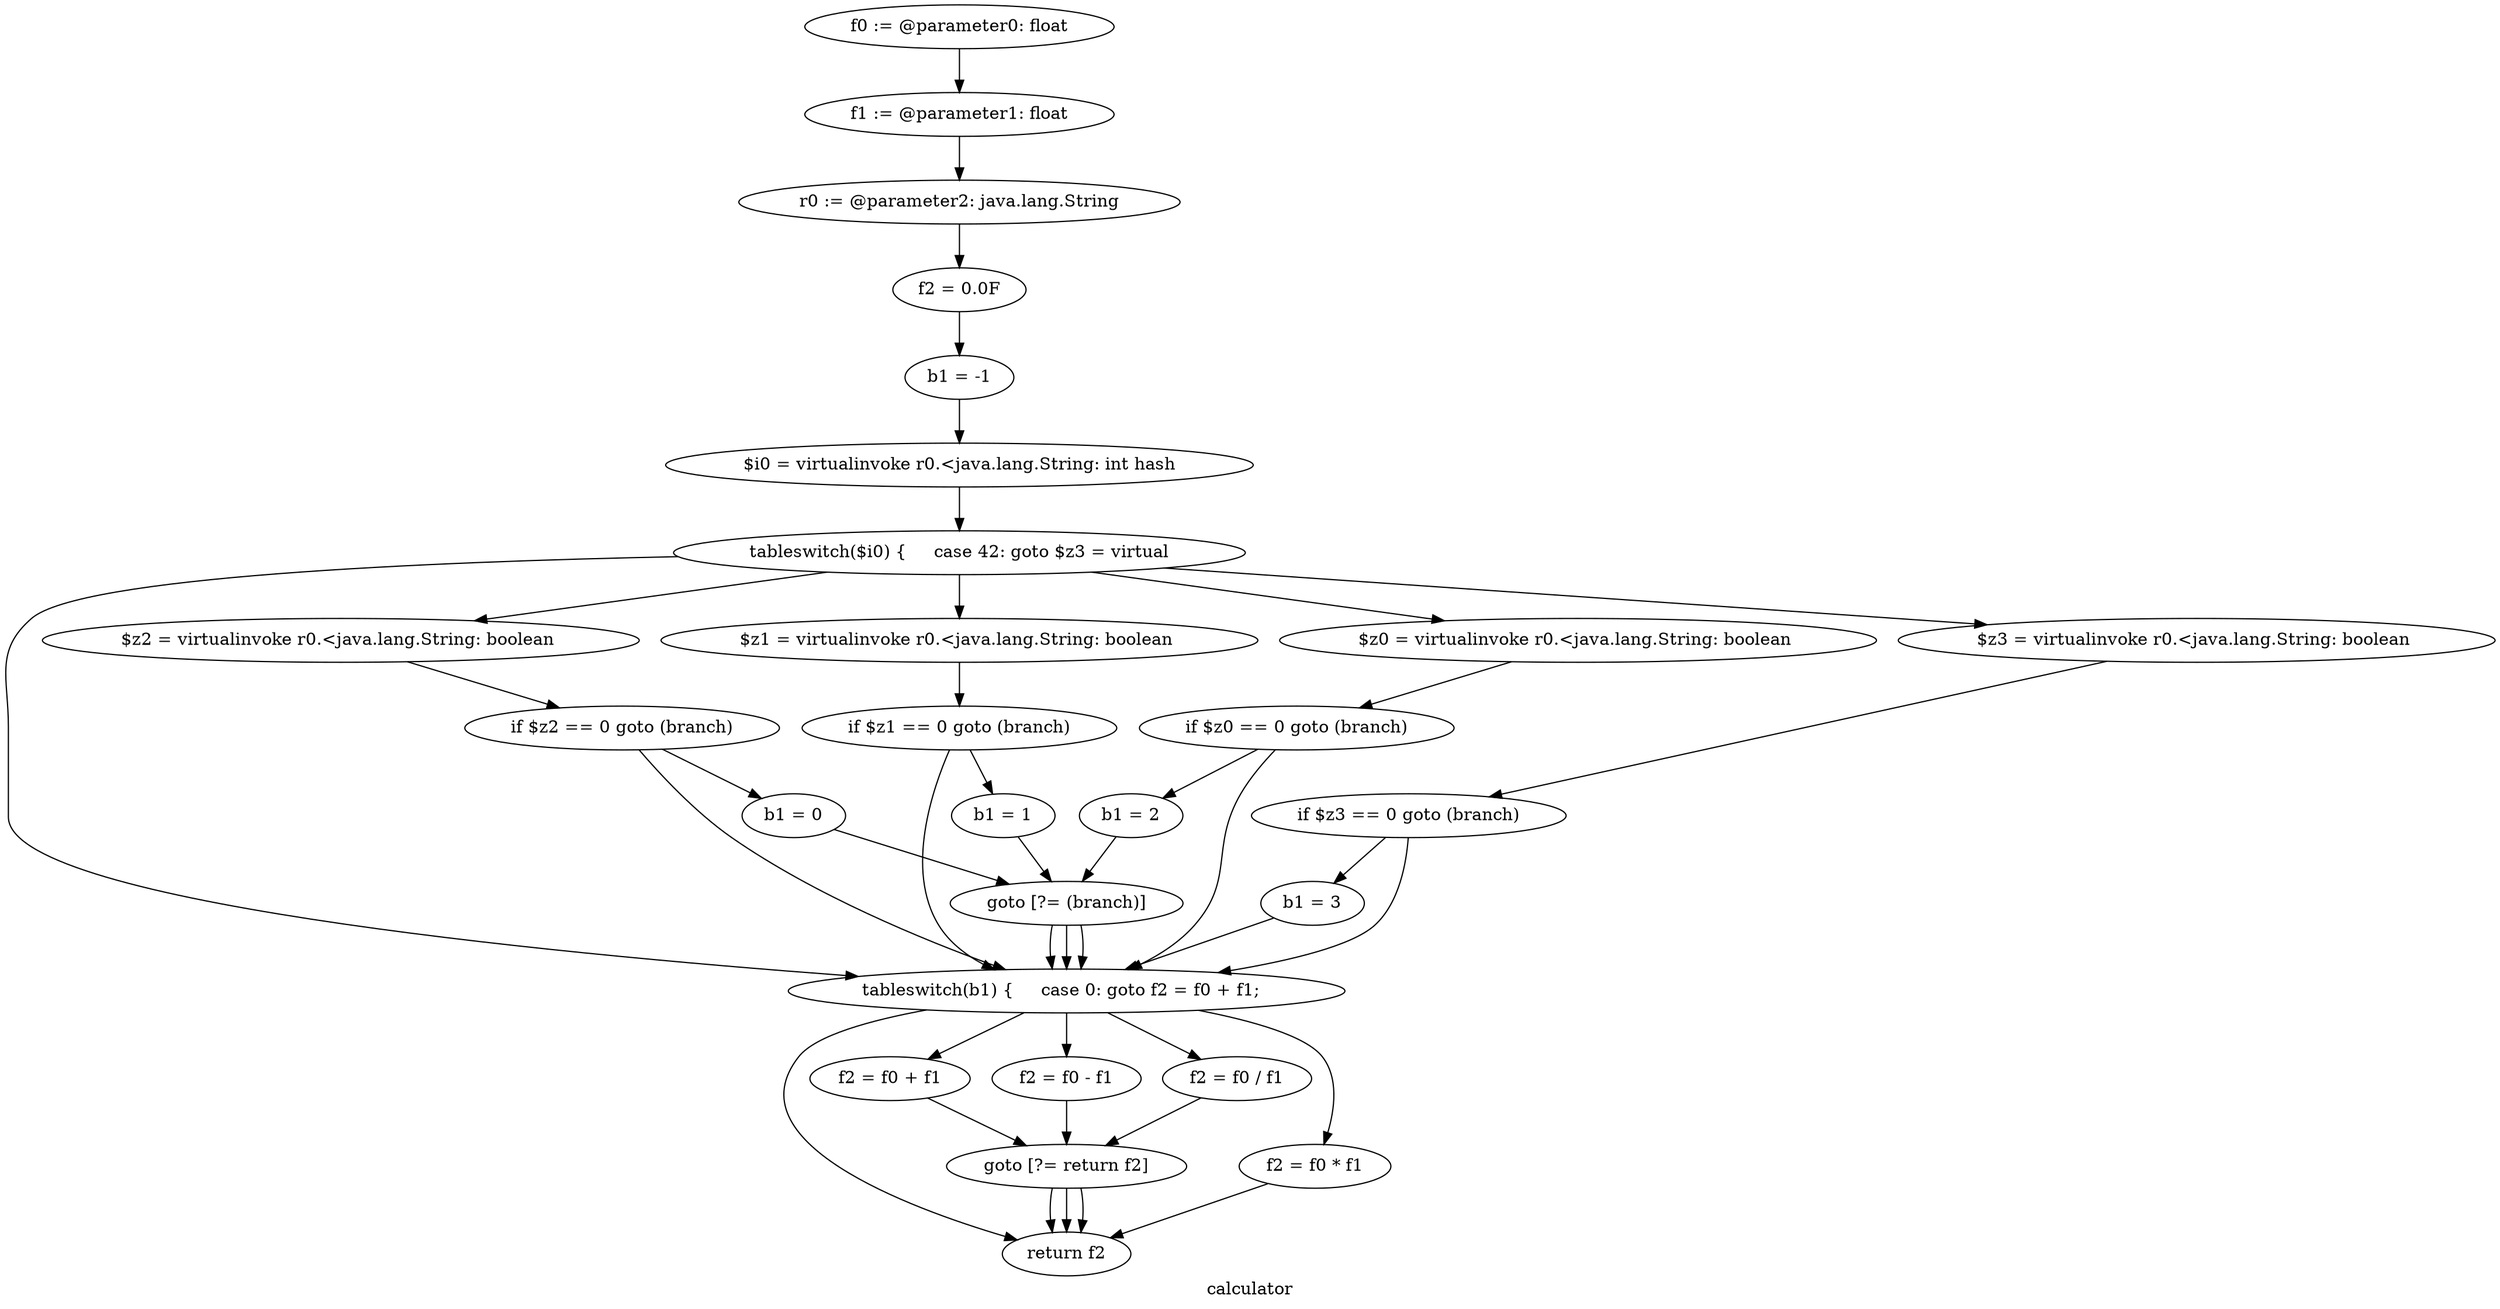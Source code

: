 digraph "output/dotfiles/calculator.dot" {
    label="calculator";
    "f0 := @parameter0: float" [label="f0 := @parameter0: float",];
    "f1 := @parameter1: float" [label="f1 := @parameter1: float",];
    "r0 := @parameter2: java.lang.String" [label="r0 := @parameter2: java.lang.String",];
    "f2 = 0.0F" [label="f2 = 0.0F",];
    "b1 = -1" [label="b1 = -1",];
    "$i0 = virtualinvoke r0.<java.lang.String: int hashCode()>()" [label="$i0 = virtualinvoke r0.<java.lang.String: int hash",];
    "tableswitch($i0) {     case 42: goto $z3 = virtualinvoke r0.<java.lang.String: boolean equals(java.lang.Object)>(\"*\");     case 43: goto $z2 = virtualinvoke r0.<java.lang.String: boolean equals(java.lang.Object)>(\"+\");     case 44: goto tableswitch(b1) {     case 0: goto f2 = f0 + f1;     case 1: goto f2 = f0 - f1;     case 2: goto f2 = f0 / f1;     case 3: goto f2 = f0 * f1;     default: goto return f2; };     case 45: goto $z1 = virtualinvoke r0.<java.lang.String: boolean equals(java.lang.Object)>(\"-\");     case 46: goto tableswitch(b1) {     case 0: goto f2 = f0 + f1;     case 1: goto f2 = f0 - f1;     case 2: goto f2 = f0 / f1;     case 3: goto f2 = f0 * f1;     default: goto return f2; };     case 47: goto $z0 = virtualinvoke r0.<java.lang.String: boolean equals(java.lang.Object)>(\"/\");     default: goto tableswitch(b1) {     case 0: goto f2 = f0 + f1;     case 1: goto f2 = f0 - f1;     case 2: goto f2 = f0 / f1;     case 3: goto f2 = f0 * f1;     default: goto return f2; }; }" [label="tableswitch($i0) {     case 42: goto $z3 = virtual",];
    "$z2 = virtualinvoke r0.<java.lang.String: boolean equals(java.lang.Object)>(\"+\")" [label="$z2 = virtualinvoke r0.<java.lang.String: boolean ",];
    "if $z2 == 0 goto (branch)" [label="if $z2 == 0 goto (branch)",];
    "b1 = 0" [label="b1 = 0",];
    "goto [?= (branch)]" [label="goto [?= (branch)]",];
    "$z1 = virtualinvoke r0.<java.lang.String: boolean equals(java.lang.Object)>(\"-\")" [label="$z1 = virtualinvoke r0.<java.lang.String: boolean ",];
    "if $z1 == 0 goto (branch)" [label="if $z1 == 0 goto (branch)",];
    "b1 = 1" [label="b1 = 1",];
    "$z0 = virtualinvoke r0.<java.lang.String: boolean equals(java.lang.Object)>(\"/\")" [label="$z0 = virtualinvoke r0.<java.lang.String: boolean ",];
    "if $z0 == 0 goto (branch)" [label="if $z0 == 0 goto (branch)",];
    "b1 = 2" [label="b1 = 2",];
    "$z3 = virtualinvoke r0.<java.lang.String: boolean equals(java.lang.Object)>(\"*\")" [label="$z3 = virtualinvoke r0.<java.lang.String: boolean ",];
    "if $z3 == 0 goto (branch)" [label="if $z3 == 0 goto (branch)",];
    "b1 = 3" [label="b1 = 3",];
    "tableswitch(b1) {     case 0: goto f2 = f0 + f1;     case 1: goto f2 = f0 - f1;     case 2: goto f2 = f0 / f1;     case 3: goto f2 = f0 * f1;     default: goto return f2; }" [label="tableswitch(b1) {     case 0: goto f2 = f0 + f1;  ",];
    "f2 = f0 + f1" [label="f2 = f0 + f1",];
    "goto [?= return f2]" [label="goto [?= return f2]",];
    "f2 = f0 - f1" [label="f2 = f0 - f1",];
    "f2 = f0 / f1" [label="f2 = f0 / f1",];
    "f2 = f0 * f1" [label="f2 = f0 * f1",];
    "return f2" [label="return f2",];
    "f0 := @parameter0: float"->"f1 := @parameter1: float";
    "f1 := @parameter1: float"->"r0 := @parameter2: java.lang.String";
    "r0 := @parameter2: java.lang.String"->"f2 = 0.0F";
    "f2 = 0.0F"->"b1 = -1";
    "b1 = -1"->"$i0 = virtualinvoke r0.<java.lang.String: int hashCode()>()";
    "$i0 = virtualinvoke r0.<java.lang.String: int hashCode()>()"->"tableswitch($i0) {     case 42: goto $z3 = virtualinvoke r0.<java.lang.String: boolean equals(java.lang.Object)>(\"*\");     case 43: goto $z2 = virtualinvoke r0.<java.lang.String: boolean equals(java.lang.Object)>(\"+\");     case 44: goto tableswitch(b1) {     case 0: goto f2 = f0 + f1;     case 1: goto f2 = f0 - f1;     case 2: goto f2 = f0 / f1;     case 3: goto f2 = f0 * f1;     default: goto return f2; };     case 45: goto $z1 = virtualinvoke r0.<java.lang.String: boolean equals(java.lang.Object)>(\"-\");     case 46: goto tableswitch(b1) {     case 0: goto f2 = f0 + f1;     case 1: goto f2 = f0 - f1;     case 2: goto f2 = f0 / f1;     case 3: goto f2 = f0 * f1;     default: goto return f2; };     case 47: goto $z0 = virtualinvoke r0.<java.lang.String: boolean equals(java.lang.Object)>(\"/\");     default: goto tableswitch(b1) {     case 0: goto f2 = f0 + f1;     case 1: goto f2 = f0 - f1;     case 2: goto f2 = f0 / f1;     case 3: goto f2 = f0 * f1;     default: goto return f2; }; }";
    "tableswitch($i0) {     case 42: goto $z3 = virtualinvoke r0.<java.lang.String: boolean equals(java.lang.Object)>(\"*\");     case 43: goto $z2 = virtualinvoke r0.<java.lang.String: boolean equals(java.lang.Object)>(\"+\");     case 44: goto tableswitch(b1) {     case 0: goto f2 = f0 + f1;     case 1: goto f2 = f0 - f1;     case 2: goto f2 = f0 / f1;     case 3: goto f2 = f0 * f1;     default: goto return f2; };     case 45: goto $z1 = virtualinvoke r0.<java.lang.String: boolean equals(java.lang.Object)>(\"-\");     case 46: goto tableswitch(b1) {     case 0: goto f2 = f0 + f1;     case 1: goto f2 = f0 - f1;     case 2: goto f2 = f0 / f1;     case 3: goto f2 = f0 * f1;     default: goto return f2; };     case 47: goto $z0 = virtualinvoke r0.<java.lang.String: boolean equals(java.lang.Object)>(\"/\");     default: goto tableswitch(b1) {     case 0: goto f2 = f0 + f1;     case 1: goto f2 = f0 - f1;     case 2: goto f2 = f0 / f1;     case 3: goto f2 = f0 * f1;     default: goto return f2; }; }"->"$z3 = virtualinvoke r0.<java.lang.String: boolean equals(java.lang.Object)>(\"*\")";
    "tableswitch($i0) {     case 42: goto $z3 = virtualinvoke r0.<java.lang.String: boolean equals(java.lang.Object)>(\"*\");     case 43: goto $z2 = virtualinvoke r0.<java.lang.String: boolean equals(java.lang.Object)>(\"+\");     case 44: goto tableswitch(b1) {     case 0: goto f2 = f0 + f1;     case 1: goto f2 = f0 - f1;     case 2: goto f2 = f0 / f1;     case 3: goto f2 = f0 * f1;     default: goto return f2; };     case 45: goto $z1 = virtualinvoke r0.<java.lang.String: boolean equals(java.lang.Object)>(\"-\");     case 46: goto tableswitch(b1) {     case 0: goto f2 = f0 + f1;     case 1: goto f2 = f0 - f1;     case 2: goto f2 = f0 / f1;     case 3: goto f2 = f0 * f1;     default: goto return f2; };     case 47: goto $z0 = virtualinvoke r0.<java.lang.String: boolean equals(java.lang.Object)>(\"/\");     default: goto tableswitch(b1) {     case 0: goto f2 = f0 + f1;     case 1: goto f2 = f0 - f1;     case 2: goto f2 = f0 / f1;     case 3: goto f2 = f0 * f1;     default: goto return f2; }; }"->"$z2 = virtualinvoke r0.<java.lang.String: boolean equals(java.lang.Object)>(\"+\")";
    "tableswitch($i0) {     case 42: goto $z3 = virtualinvoke r0.<java.lang.String: boolean equals(java.lang.Object)>(\"*\");     case 43: goto $z2 = virtualinvoke r0.<java.lang.String: boolean equals(java.lang.Object)>(\"+\");     case 44: goto tableswitch(b1) {     case 0: goto f2 = f0 + f1;     case 1: goto f2 = f0 - f1;     case 2: goto f2 = f0 / f1;     case 3: goto f2 = f0 * f1;     default: goto return f2; };     case 45: goto $z1 = virtualinvoke r0.<java.lang.String: boolean equals(java.lang.Object)>(\"-\");     case 46: goto tableswitch(b1) {     case 0: goto f2 = f0 + f1;     case 1: goto f2 = f0 - f1;     case 2: goto f2 = f0 / f1;     case 3: goto f2 = f0 * f1;     default: goto return f2; };     case 47: goto $z0 = virtualinvoke r0.<java.lang.String: boolean equals(java.lang.Object)>(\"/\");     default: goto tableswitch(b1) {     case 0: goto f2 = f0 + f1;     case 1: goto f2 = f0 - f1;     case 2: goto f2 = f0 / f1;     case 3: goto f2 = f0 * f1;     default: goto return f2; }; }"->"tableswitch(b1) {     case 0: goto f2 = f0 + f1;     case 1: goto f2 = f0 - f1;     case 2: goto f2 = f0 / f1;     case 3: goto f2 = f0 * f1;     default: goto return f2; }";
    "tableswitch($i0) {     case 42: goto $z3 = virtualinvoke r0.<java.lang.String: boolean equals(java.lang.Object)>(\"*\");     case 43: goto $z2 = virtualinvoke r0.<java.lang.String: boolean equals(java.lang.Object)>(\"+\");     case 44: goto tableswitch(b1) {     case 0: goto f2 = f0 + f1;     case 1: goto f2 = f0 - f1;     case 2: goto f2 = f0 / f1;     case 3: goto f2 = f0 * f1;     default: goto return f2; };     case 45: goto $z1 = virtualinvoke r0.<java.lang.String: boolean equals(java.lang.Object)>(\"-\");     case 46: goto tableswitch(b1) {     case 0: goto f2 = f0 + f1;     case 1: goto f2 = f0 - f1;     case 2: goto f2 = f0 / f1;     case 3: goto f2 = f0 * f1;     default: goto return f2; };     case 47: goto $z0 = virtualinvoke r0.<java.lang.String: boolean equals(java.lang.Object)>(\"/\");     default: goto tableswitch(b1) {     case 0: goto f2 = f0 + f1;     case 1: goto f2 = f0 - f1;     case 2: goto f2 = f0 / f1;     case 3: goto f2 = f0 * f1;     default: goto return f2; }; }"->"$z1 = virtualinvoke r0.<java.lang.String: boolean equals(java.lang.Object)>(\"-\")";
    "tableswitch($i0) {     case 42: goto $z3 = virtualinvoke r0.<java.lang.String: boolean equals(java.lang.Object)>(\"*\");     case 43: goto $z2 = virtualinvoke r0.<java.lang.String: boolean equals(java.lang.Object)>(\"+\");     case 44: goto tableswitch(b1) {     case 0: goto f2 = f0 + f1;     case 1: goto f2 = f0 - f1;     case 2: goto f2 = f0 / f1;     case 3: goto f2 = f0 * f1;     default: goto return f2; };     case 45: goto $z1 = virtualinvoke r0.<java.lang.String: boolean equals(java.lang.Object)>(\"-\");     case 46: goto tableswitch(b1) {     case 0: goto f2 = f0 + f1;     case 1: goto f2 = f0 - f1;     case 2: goto f2 = f0 / f1;     case 3: goto f2 = f0 * f1;     default: goto return f2; };     case 47: goto $z0 = virtualinvoke r0.<java.lang.String: boolean equals(java.lang.Object)>(\"/\");     default: goto tableswitch(b1) {     case 0: goto f2 = f0 + f1;     case 1: goto f2 = f0 - f1;     case 2: goto f2 = f0 / f1;     case 3: goto f2 = f0 * f1;     default: goto return f2; }; }"->"$z0 = virtualinvoke r0.<java.lang.String: boolean equals(java.lang.Object)>(\"/\")";
    "$z2 = virtualinvoke r0.<java.lang.String: boolean equals(java.lang.Object)>(\"+\")"->"if $z2 == 0 goto (branch)";
    "if $z2 == 0 goto (branch)"->"b1 = 0";
    "if $z2 == 0 goto (branch)"->"tableswitch(b1) {     case 0: goto f2 = f0 + f1;     case 1: goto f2 = f0 - f1;     case 2: goto f2 = f0 / f1;     case 3: goto f2 = f0 * f1;     default: goto return f2; }";
    "b1 = 0"->"goto [?= (branch)]";
    "goto [?= (branch)]"->"tableswitch(b1) {     case 0: goto f2 = f0 + f1;     case 1: goto f2 = f0 - f1;     case 2: goto f2 = f0 / f1;     case 3: goto f2 = f0 * f1;     default: goto return f2; }";
    "$z1 = virtualinvoke r0.<java.lang.String: boolean equals(java.lang.Object)>(\"-\")"->"if $z1 == 0 goto (branch)";
    "if $z1 == 0 goto (branch)"->"b1 = 1";
    "if $z1 == 0 goto (branch)"->"tableswitch(b1) {     case 0: goto f2 = f0 + f1;     case 1: goto f2 = f0 - f1;     case 2: goto f2 = f0 / f1;     case 3: goto f2 = f0 * f1;     default: goto return f2; }";
    "b1 = 1"->"goto [?= (branch)]";
    "goto [?= (branch)]"->"tableswitch(b1) {     case 0: goto f2 = f0 + f1;     case 1: goto f2 = f0 - f1;     case 2: goto f2 = f0 / f1;     case 3: goto f2 = f0 * f1;     default: goto return f2; }";
    "$z0 = virtualinvoke r0.<java.lang.String: boolean equals(java.lang.Object)>(\"/\")"->"if $z0 == 0 goto (branch)";
    "if $z0 == 0 goto (branch)"->"b1 = 2";
    "if $z0 == 0 goto (branch)"->"tableswitch(b1) {     case 0: goto f2 = f0 + f1;     case 1: goto f2 = f0 - f1;     case 2: goto f2 = f0 / f1;     case 3: goto f2 = f0 * f1;     default: goto return f2; }";
    "b1 = 2"->"goto [?= (branch)]";
    "goto [?= (branch)]"->"tableswitch(b1) {     case 0: goto f2 = f0 + f1;     case 1: goto f2 = f0 - f1;     case 2: goto f2 = f0 / f1;     case 3: goto f2 = f0 * f1;     default: goto return f2; }";
    "$z3 = virtualinvoke r0.<java.lang.String: boolean equals(java.lang.Object)>(\"*\")"->"if $z3 == 0 goto (branch)";
    "if $z3 == 0 goto (branch)"->"b1 = 3";
    "if $z3 == 0 goto (branch)"->"tableswitch(b1) {     case 0: goto f2 = f0 + f1;     case 1: goto f2 = f0 - f1;     case 2: goto f2 = f0 / f1;     case 3: goto f2 = f0 * f1;     default: goto return f2; }";
    "b1 = 3"->"tableswitch(b1) {     case 0: goto f2 = f0 + f1;     case 1: goto f2 = f0 - f1;     case 2: goto f2 = f0 / f1;     case 3: goto f2 = f0 * f1;     default: goto return f2; }";
    "tableswitch(b1) {     case 0: goto f2 = f0 + f1;     case 1: goto f2 = f0 - f1;     case 2: goto f2 = f0 / f1;     case 3: goto f2 = f0 * f1;     default: goto return f2; }"->"f2 = f0 + f1";
    "tableswitch(b1) {     case 0: goto f2 = f0 + f1;     case 1: goto f2 = f0 - f1;     case 2: goto f2 = f0 / f1;     case 3: goto f2 = f0 * f1;     default: goto return f2; }"->"f2 = f0 - f1";
    "tableswitch(b1) {     case 0: goto f2 = f0 + f1;     case 1: goto f2 = f0 - f1;     case 2: goto f2 = f0 / f1;     case 3: goto f2 = f0 * f1;     default: goto return f2; }"->"f2 = f0 / f1";
    "tableswitch(b1) {     case 0: goto f2 = f0 + f1;     case 1: goto f2 = f0 - f1;     case 2: goto f2 = f0 / f1;     case 3: goto f2 = f0 * f1;     default: goto return f2; }"->"f2 = f0 * f1";
    "tableswitch(b1) {     case 0: goto f2 = f0 + f1;     case 1: goto f2 = f0 - f1;     case 2: goto f2 = f0 / f1;     case 3: goto f2 = f0 * f1;     default: goto return f2; }"->"return f2";
    "f2 = f0 + f1"->"goto [?= return f2]";
    "goto [?= return f2]"->"return f2";
    "f2 = f0 - f1"->"goto [?= return f2]";
    "goto [?= return f2]"->"return f2";
    "f2 = f0 / f1"->"goto [?= return f2]";
    "goto [?= return f2]"->"return f2";
    "f2 = f0 * f1"->"return f2";
}
